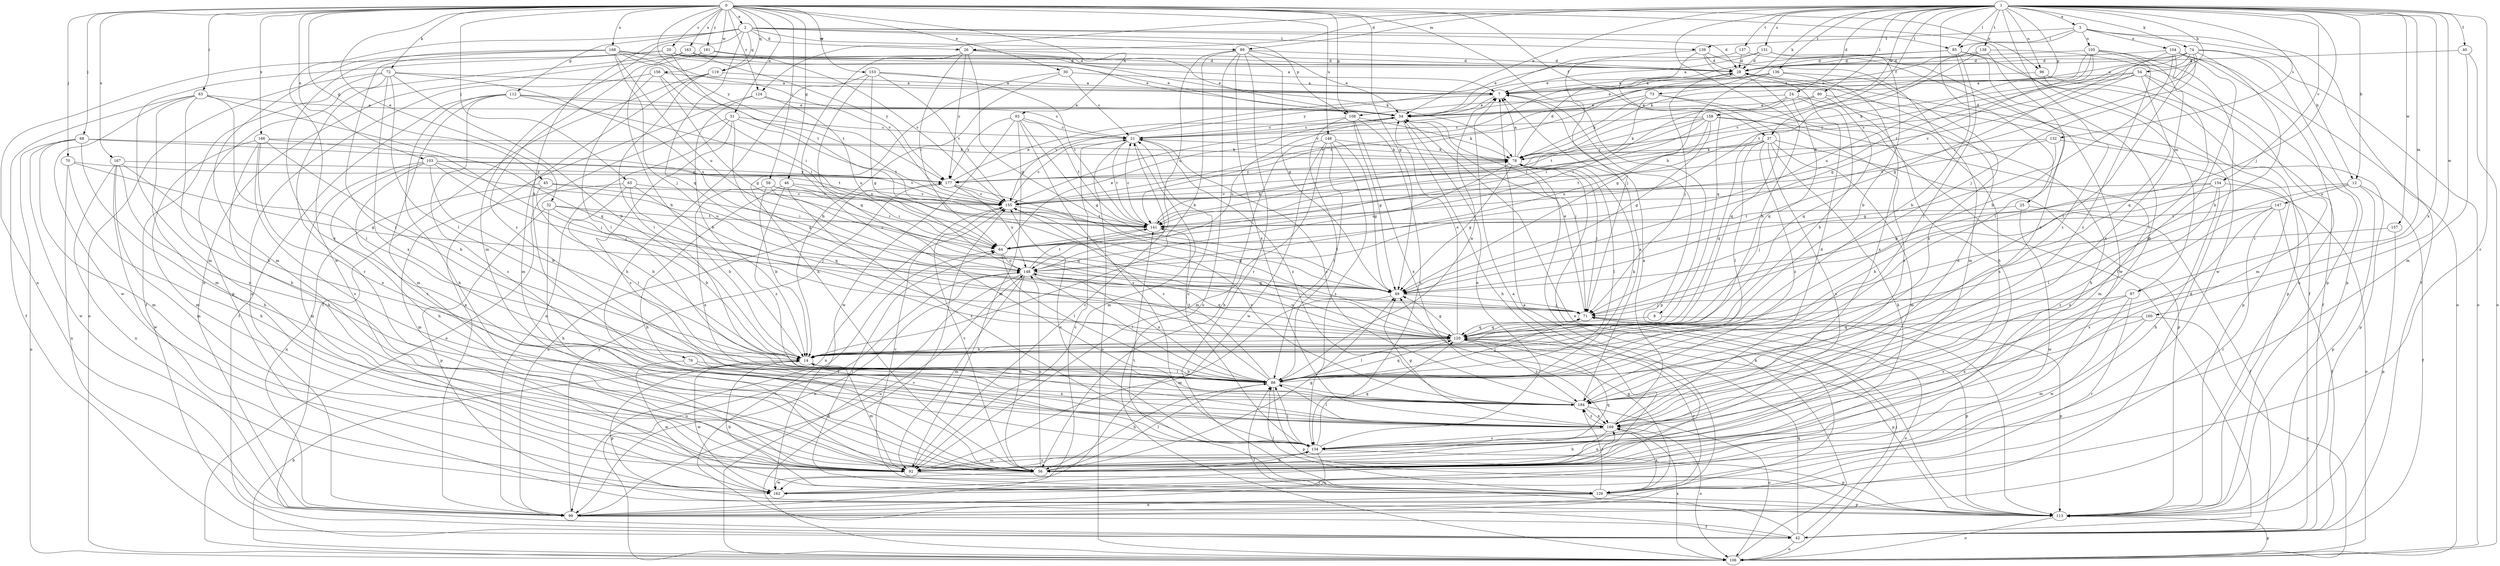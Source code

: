 strict digraph  {
0;
1;
2;
3;
7;
8;
12;
14;
20;
21;
24;
25;
26;
28;
30;
31;
32;
34;
37;
40;
42;
45;
46;
49;
54;
56;
58;
63;
64;
65;
68;
70;
71;
72;
73;
74;
76;
78;
80;
85;
86;
87;
89;
92;
93;
96;
99;
103;
104;
105;
106;
108;
112;
113;
119;
120;
124;
126;
131;
132;
134;
136;
137;
138;
139;
141;
146;
147;
148;
153;
154;
155;
156;
157;
158;
160;
162;
163;
166;
167;
168;
169;
177;
181;
184;
0 -> 2  [label=a];
0 -> 8  [label=b];
0 -> 20  [label=c];
0 -> 30  [label=e];
0 -> 31  [label=e];
0 -> 32  [label=e];
0 -> 37  [label=f];
0 -> 45  [label=g];
0 -> 46  [label=g];
0 -> 49  [label=g];
0 -> 58  [label=i];
0 -> 63  [label=i];
0 -> 65  [label=j];
0 -> 68  [label=j];
0 -> 70  [label=j];
0 -> 72  [label=k];
0 -> 87  [label=m];
0 -> 93  [label=n];
0 -> 96  [label=n];
0 -> 103  [label=o];
0 -> 108  [label=p];
0 -> 119  [label=q];
0 -> 124  [label=r];
0 -> 146  [label=u];
0 -> 153  [label=v];
0 -> 156  [label=w];
0 -> 163  [label=x];
0 -> 166  [label=x];
0 -> 167  [label=x];
0 -> 168  [label=x];
0 -> 177  [label=y];
0 -> 181  [label=z];
1 -> 3  [label=a];
1 -> 12  [label=b];
1 -> 24  [label=d];
1 -> 25  [label=d];
1 -> 26  [label=d];
1 -> 34  [label=e];
1 -> 37  [label=f];
1 -> 40  [label=f];
1 -> 42  [label=f];
1 -> 54  [label=h];
1 -> 56  [label=h];
1 -> 71  [label=j];
1 -> 73  [label=k];
1 -> 74  [label=k];
1 -> 80  [label=l];
1 -> 85  [label=l];
1 -> 87  [label=m];
1 -> 89  [label=m];
1 -> 96  [label=n];
1 -> 108  [label=p];
1 -> 124  [label=r];
1 -> 126  [label=r];
1 -> 131  [label=s];
1 -> 132  [label=s];
1 -> 136  [label=t];
1 -> 137  [label=t];
1 -> 138  [label=t];
1 -> 154  [label=v];
1 -> 157  [label=w];
1 -> 158  [label=w];
1 -> 160  [label=w];
1 -> 169  [label=x];
2 -> 26  [label=d];
2 -> 28  [label=d];
2 -> 76  [label=k];
2 -> 85  [label=l];
2 -> 89  [label=m];
2 -> 92  [label=m];
2 -> 108  [label=p];
2 -> 112  [label=p];
2 -> 119  [label=q];
2 -> 120  [label=q];
2 -> 139  [label=t];
2 -> 162  [label=w];
3 -> 12  [label=b];
3 -> 21  [label=c];
3 -> 42  [label=f];
3 -> 85  [label=l];
3 -> 104  [label=o];
3 -> 105  [label=o];
3 -> 139  [label=t];
7 -> 34  [label=e];
7 -> 113  [label=p];
7 -> 155  [label=v];
8 -> 113  [label=p];
8 -> 120  [label=q];
12 -> 42  [label=f];
12 -> 49  [label=g];
12 -> 86  [label=l];
12 -> 113  [label=p];
12 -> 147  [label=u];
14 -> 86  [label=l];
14 -> 92  [label=m];
14 -> 113  [label=p];
14 -> 162  [label=w];
20 -> 7  [label=a];
20 -> 28  [label=d];
20 -> 34  [label=e];
20 -> 92  [label=m];
20 -> 99  [label=n];
20 -> 141  [label=t];
21 -> 78  [label=k];
21 -> 92  [label=m];
21 -> 106  [label=o];
21 -> 141  [label=t];
21 -> 184  [label=z];
24 -> 14  [label=b];
24 -> 34  [label=e];
24 -> 56  [label=h];
24 -> 120  [label=q];
24 -> 141  [label=t];
24 -> 155  [label=v];
25 -> 42  [label=f];
25 -> 141  [label=t];
25 -> 162  [label=w];
26 -> 28  [label=d];
26 -> 34  [label=e];
26 -> 49  [label=g];
26 -> 64  [label=i];
26 -> 177  [label=y];
26 -> 184  [label=z];
28 -> 7  [label=a];
28 -> 14  [label=b];
28 -> 71  [label=j];
28 -> 155  [label=v];
30 -> 7  [label=a];
30 -> 14  [label=b];
30 -> 21  [label=c];
30 -> 56  [label=h];
31 -> 21  [label=c];
31 -> 99  [label=n];
31 -> 106  [label=o];
31 -> 120  [label=q];
31 -> 134  [label=s];
31 -> 141  [label=t];
32 -> 14  [label=b];
32 -> 56  [label=h];
32 -> 71  [label=j];
32 -> 113  [label=p];
32 -> 141  [label=t];
34 -> 21  [label=c];
34 -> 56  [label=h];
34 -> 71  [label=j];
34 -> 148  [label=u];
37 -> 56  [label=h];
37 -> 78  [label=k];
37 -> 86  [label=l];
37 -> 92  [label=m];
37 -> 113  [label=p];
37 -> 120  [label=q];
37 -> 134  [label=s];
37 -> 141  [label=t];
37 -> 184  [label=z];
40 -> 28  [label=d];
40 -> 92  [label=m];
40 -> 106  [label=o];
42 -> 64  [label=i];
42 -> 71  [label=j];
42 -> 86  [label=l];
42 -> 106  [label=o];
42 -> 120  [label=q];
45 -> 14  [label=b];
45 -> 64  [label=i];
45 -> 99  [label=n];
45 -> 155  [label=v];
46 -> 56  [label=h];
46 -> 64  [label=i];
46 -> 134  [label=s];
46 -> 155  [label=v];
46 -> 184  [label=z];
49 -> 71  [label=j];
49 -> 92  [label=m];
54 -> 7  [label=a];
54 -> 78  [label=k];
54 -> 86  [label=l];
54 -> 92  [label=m];
54 -> 120  [label=q];
54 -> 155  [label=v];
54 -> 177  [label=y];
56 -> 49  [label=g];
56 -> 86  [label=l];
56 -> 148  [label=u];
56 -> 155  [label=v];
56 -> 162  [label=w];
56 -> 169  [label=x];
58 -> 14  [label=b];
58 -> 64  [label=i];
58 -> 120  [label=q];
58 -> 155  [label=v];
58 -> 169  [label=x];
63 -> 34  [label=e];
63 -> 42  [label=f];
63 -> 56  [label=h];
63 -> 86  [label=l];
63 -> 92  [label=m];
63 -> 120  [label=q];
63 -> 162  [label=w];
64 -> 34  [label=e];
64 -> 86  [label=l];
64 -> 148  [label=u];
65 -> 14  [label=b];
65 -> 86  [label=l];
65 -> 92  [label=m];
65 -> 120  [label=q];
65 -> 155  [label=v];
68 -> 56  [label=h];
68 -> 78  [label=k];
68 -> 92  [label=m];
68 -> 106  [label=o];
68 -> 141  [label=t];
68 -> 162  [label=w];
70 -> 49  [label=g];
70 -> 56  [label=h];
70 -> 99  [label=n];
70 -> 177  [label=y];
71 -> 34  [label=e];
71 -> 106  [label=o];
71 -> 113  [label=p];
71 -> 120  [label=q];
72 -> 7  [label=a];
72 -> 14  [label=b];
72 -> 42  [label=f];
72 -> 86  [label=l];
72 -> 106  [label=o];
72 -> 113  [label=p];
72 -> 148  [label=u];
72 -> 169  [label=x];
73 -> 34  [label=e];
73 -> 64  [label=i];
73 -> 78  [label=k];
73 -> 120  [label=q];
73 -> 134  [label=s];
74 -> 7  [label=a];
74 -> 14  [label=b];
74 -> 28  [label=d];
74 -> 64  [label=i];
74 -> 71  [label=j];
74 -> 106  [label=o];
74 -> 113  [label=p];
74 -> 141  [label=t];
74 -> 155  [label=v];
76 -> 86  [label=l];
76 -> 162  [label=w];
76 -> 169  [label=x];
78 -> 7  [label=a];
78 -> 28  [label=d];
78 -> 49  [label=g];
78 -> 71  [label=j];
78 -> 86  [label=l];
78 -> 126  [label=r];
78 -> 148  [label=u];
78 -> 177  [label=y];
80 -> 34  [label=e];
80 -> 64  [label=i];
80 -> 113  [label=p];
80 -> 120  [label=q];
85 -> 14  [label=b];
85 -> 28  [label=d];
85 -> 34  [label=e];
85 -> 42  [label=f];
85 -> 86  [label=l];
85 -> 184  [label=z];
86 -> 7  [label=a];
86 -> 14  [label=b];
86 -> 56  [label=h];
86 -> 71  [label=j];
86 -> 78  [label=k];
86 -> 113  [label=p];
86 -> 120  [label=q];
86 -> 141  [label=t];
86 -> 148  [label=u];
86 -> 155  [label=v];
86 -> 184  [label=z];
87 -> 71  [label=j];
87 -> 126  [label=r];
87 -> 134  [label=s];
87 -> 162  [label=w];
89 -> 14  [label=b];
89 -> 28  [label=d];
89 -> 34  [label=e];
89 -> 49  [label=g];
89 -> 106  [label=o];
89 -> 126  [label=r];
89 -> 148  [label=u];
89 -> 169  [label=x];
92 -> 21  [label=c];
92 -> 120  [label=q];
92 -> 126  [label=r];
92 -> 134  [label=s];
93 -> 21  [label=c];
93 -> 49  [label=g];
93 -> 92  [label=m];
93 -> 134  [label=s];
93 -> 141  [label=t];
93 -> 162  [label=w];
93 -> 177  [label=y];
96 -> 7  [label=a];
96 -> 42  [label=f];
96 -> 113  [label=p];
99 -> 7  [label=a];
99 -> 21  [label=c];
99 -> 28  [label=d];
99 -> 42  [label=f];
99 -> 148  [label=u];
99 -> 177  [label=y];
103 -> 14  [label=b];
103 -> 56  [label=h];
103 -> 71  [label=j];
103 -> 92  [label=m];
103 -> 148  [label=u];
103 -> 155  [label=v];
103 -> 169  [label=x];
103 -> 177  [label=y];
104 -> 14  [label=b];
104 -> 28  [label=d];
104 -> 49  [label=g];
104 -> 86  [label=l];
104 -> 99  [label=n];
104 -> 106  [label=o];
104 -> 169  [label=x];
105 -> 28  [label=d];
105 -> 49  [label=g];
105 -> 78  [label=k];
105 -> 148  [label=u];
105 -> 162  [label=w];
105 -> 169  [label=x];
105 -> 184  [label=z];
106 -> 14  [label=b];
106 -> 78  [label=k];
106 -> 113  [label=p];
106 -> 148  [label=u];
106 -> 155  [label=v];
106 -> 169  [label=x];
108 -> 21  [label=c];
108 -> 49  [label=g];
108 -> 78  [label=k];
108 -> 86  [label=l];
108 -> 134  [label=s];
108 -> 169  [label=x];
112 -> 21  [label=c];
112 -> 34  [label=e];
112 -> 42  [label=f];
112 -> 56  [label=h];
112 -> 64  [label=i];
112 -> 92  [label=m];
112 -> 134  [label=s];
113 -> 34  [label=e];
113 -> 106  [label=o];
119 -> 7  [label=a];
119 -> 42  [label=f];
119 -> 86  [label=l];
119 -> 92  [label=m];
120 -> 14  [label=b];
120 -> 34  [label=e];
120 -> 49  [label=g];
120 -> 86  [label=l];
120 -> 113  [label=p];
120 -> 126  [label=r];
120 -> 148  [label=u];
120 -> 184  [label=z];
124 -> 14  [label=b];
124 -> 34  [label=e];
124 -> 99  [label=n];
124 -> 148  [label=u];
126 -> 14  [label=b];
126 -> 49  [label=g];
126 -> 64  [label=i];
126 -> 86  [label=l];
126 -> 99  [label=n];
126 -> 113  [label=p];
126 -> 141  [label=t];
126 -> 155  [label=v];
126 -> 169  [label=x];
126 -> 184  [label=z];
131 -> 7  [label=a];
131 -> 14  [label=b];
131 -> 28  [label=d];
131 -> 34  [label=e];
131 -> 184  [label=z];
132 -> 49  [label=g];
132 -> 78  [label=k];
132 -> 113  [label=p];
132 -> 155  [label=v];
134 -> 21  [label=c];
134 -> 28  [label=d];
134 -> 34  [label=e];
134 -> 56  [label=h];
134 -> 86  [label=l];
134 -> 92  [label=m];
134 -> 99  [label=n];
134 -> 113  [label=p];
134 -> 120  [label=q];
134 -> 155  [label=v];
136 -> 7  [label=a];
136 -> 34  [label=e];
136 -> 49  [label=g];
136 -> 141  [label=t];
136 -> 169  [label=x];
136 -> 184  [label=z];
137 -> 28  [label=d];
137 -> 162  [label=w];
137 -> 177  [label=y];
138 -> 28  [label=d];
138 -> 86  [label=l];
138 -> 113  [label=p];
138 -> 141  [label=t];
138 -> 155  [label=v];
139 -> 28  [label=d];
139 -> 56  [label=h];
139 -> 71  [label=j];
139 -> 92  [label=m];
139 -> 120  [label=q];
141 -> 21  [label=c];
141 -> 64  [label=i];
141 -> 78  [label=k];
146 -> 49  [label=g];
146 -> 56  [label=h];
146 -> 78  [label=k];
146 -> 86  [label=l];
146 -> 92  [label=m];
146 -> 134  [label=s];
146 -> 162  [label=w];
147 -> 42  [label=f];
147 -> 126  [label=r];
147 -> 134  [label=s];
147 -> 141  [label=t];
147 -> 184  [label=z];
148 -> 49  [label=g];
148 -> 56  [label=h];
148 -> 86  [label=l];
148 -> 92  [label=m];
148 -> 99  [label=n];
148 -> 106  [label=o];
148 -> 120  [label=q];
148 -> 141  [label=t];
153 -> 7  [label=a];
153 -> 49  [label=g];
153 -> 56  [label=h];
153 -> 120  [label=q];
153 -> 141  [label=t];
153 -> 155  [label=v];
154 -> 14  [label=b];
154 -> 56  [label=h];
154 -> 71  [label=j];
154 -> 106  [label=o];
154 -> 155  [label=v];
154 -> 169  [label=x];
155 -> 21  [label=c];
155 -> 99  [label=n];
155 -> 141  [label=t];
156 -> 7  [label=a];
156 -> 49  [label=g];
156 -> 64  [label=i];
156 -> 86  [label=l];
156 -> 99  [label=n];
157 -> 64  [label=i];
157 -> 113  [label=p];
158 -> 21  [label=c];
158 -> 49  [label=g];
158 -> 78  [label=k];
158 -> 92  [label=m];
158 -> 141  [label=t];
158 -> 148  [label=u];
158 -> 177  [label=y];
158 -> 184  [label=z];
160 -> 92  [label=m];
160 -> 106  [label=o];
160 -> 120  [label=q];
160 -> 169  [label=x];
162 -> 7  [label=a];
163 -> 28  [label=d];
163 -> 78  [label=k];
163 -> 126  [label=r];
163 -> 177  [label=y];
163 -> 184  [label=z];
166 -> 14  [label=b];
166 -> 56  [label=h];
166 -> 71  [label=j];
166 -> 78  [label=k];
166 -> 92  [label=m];
166 -> 134  [label=s];
166 -> 169  [label=x];
167 -> 14  [label=b];
167 -> 92  [label=m];
167 -> 99  [label=n];
167 -> 162  [label=w];
167 -> 177  [label=y];
167 -> 184  [label=z];
168 -> 28  [label=d];
168 -> 34  [label=e];
168 -> 71  [label=j];
168 -> 92  [label=m];
168 -> 141  [label=t];
168 -> 148  [label=u];
168 -> 155  [label=v];
168 -> 169  [label=x];
168 -> 184  [label=z];
169 -> 7  [label=a];
169 -> 28  [label=d];
169 -> 49  [label=g];
169 -> 56  [label=h];
169 -> 86  [label=l];
169 -> 106  [label=o];
169 -> 134  [label=s];
169 -> 184  [label=z];
177 -> 34  [label=e];
177 -> 99  [label=n];
177 -> 120  [label=q];
177 -> 148  [label=u];
177 -> 155  [label=v];
181 -> 14  [label=b];
181 -> 28  [label=d];
181 -> 99  [label=n];
181 -> 155  [label=v];
184 -> 7  [label=a];
184 -> 21  [label=c];
184 -> 106  [label=o];
184 -> 155  [label=v];
184 -> 169  [label=x];
}
